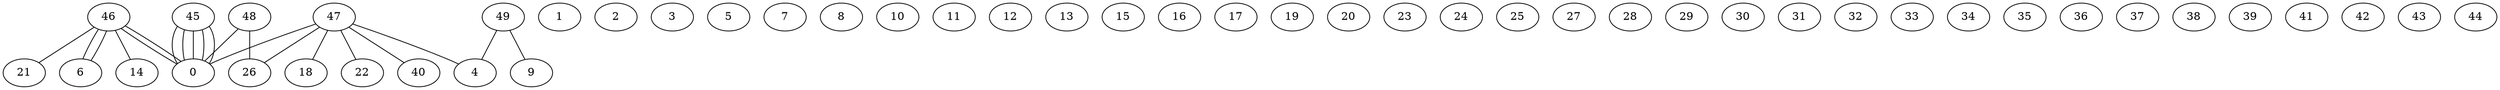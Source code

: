 graph G {
0;
1;
2;
3;
4;
5;
6;
7;
8;
9;
10;
11;
12;
13;
14;
15;
16;
17;
18;
19;
20;
21;
22;
23;
24;
25;
26;
27;
28;
29;
30;
31;
32;
33;
34;
35;
36;
37;
38;
39;
40;
41;
42;
43;
44;
45;
46;
47;
48;
49;
49--4 ;
49--9 ;
48--26 ;
48--0 ;
47--40 ;
47--22 ;
47--18 ;
47--26 ;
47--4 ;
47--0 ;
46--14 ;
46--6 ;
46--6 ;
46--21 ;
46--0 ;
46--0 ;
45--0 ;
45--0 ;
45--0 ;
45--0 ;
45--0 ;
}
